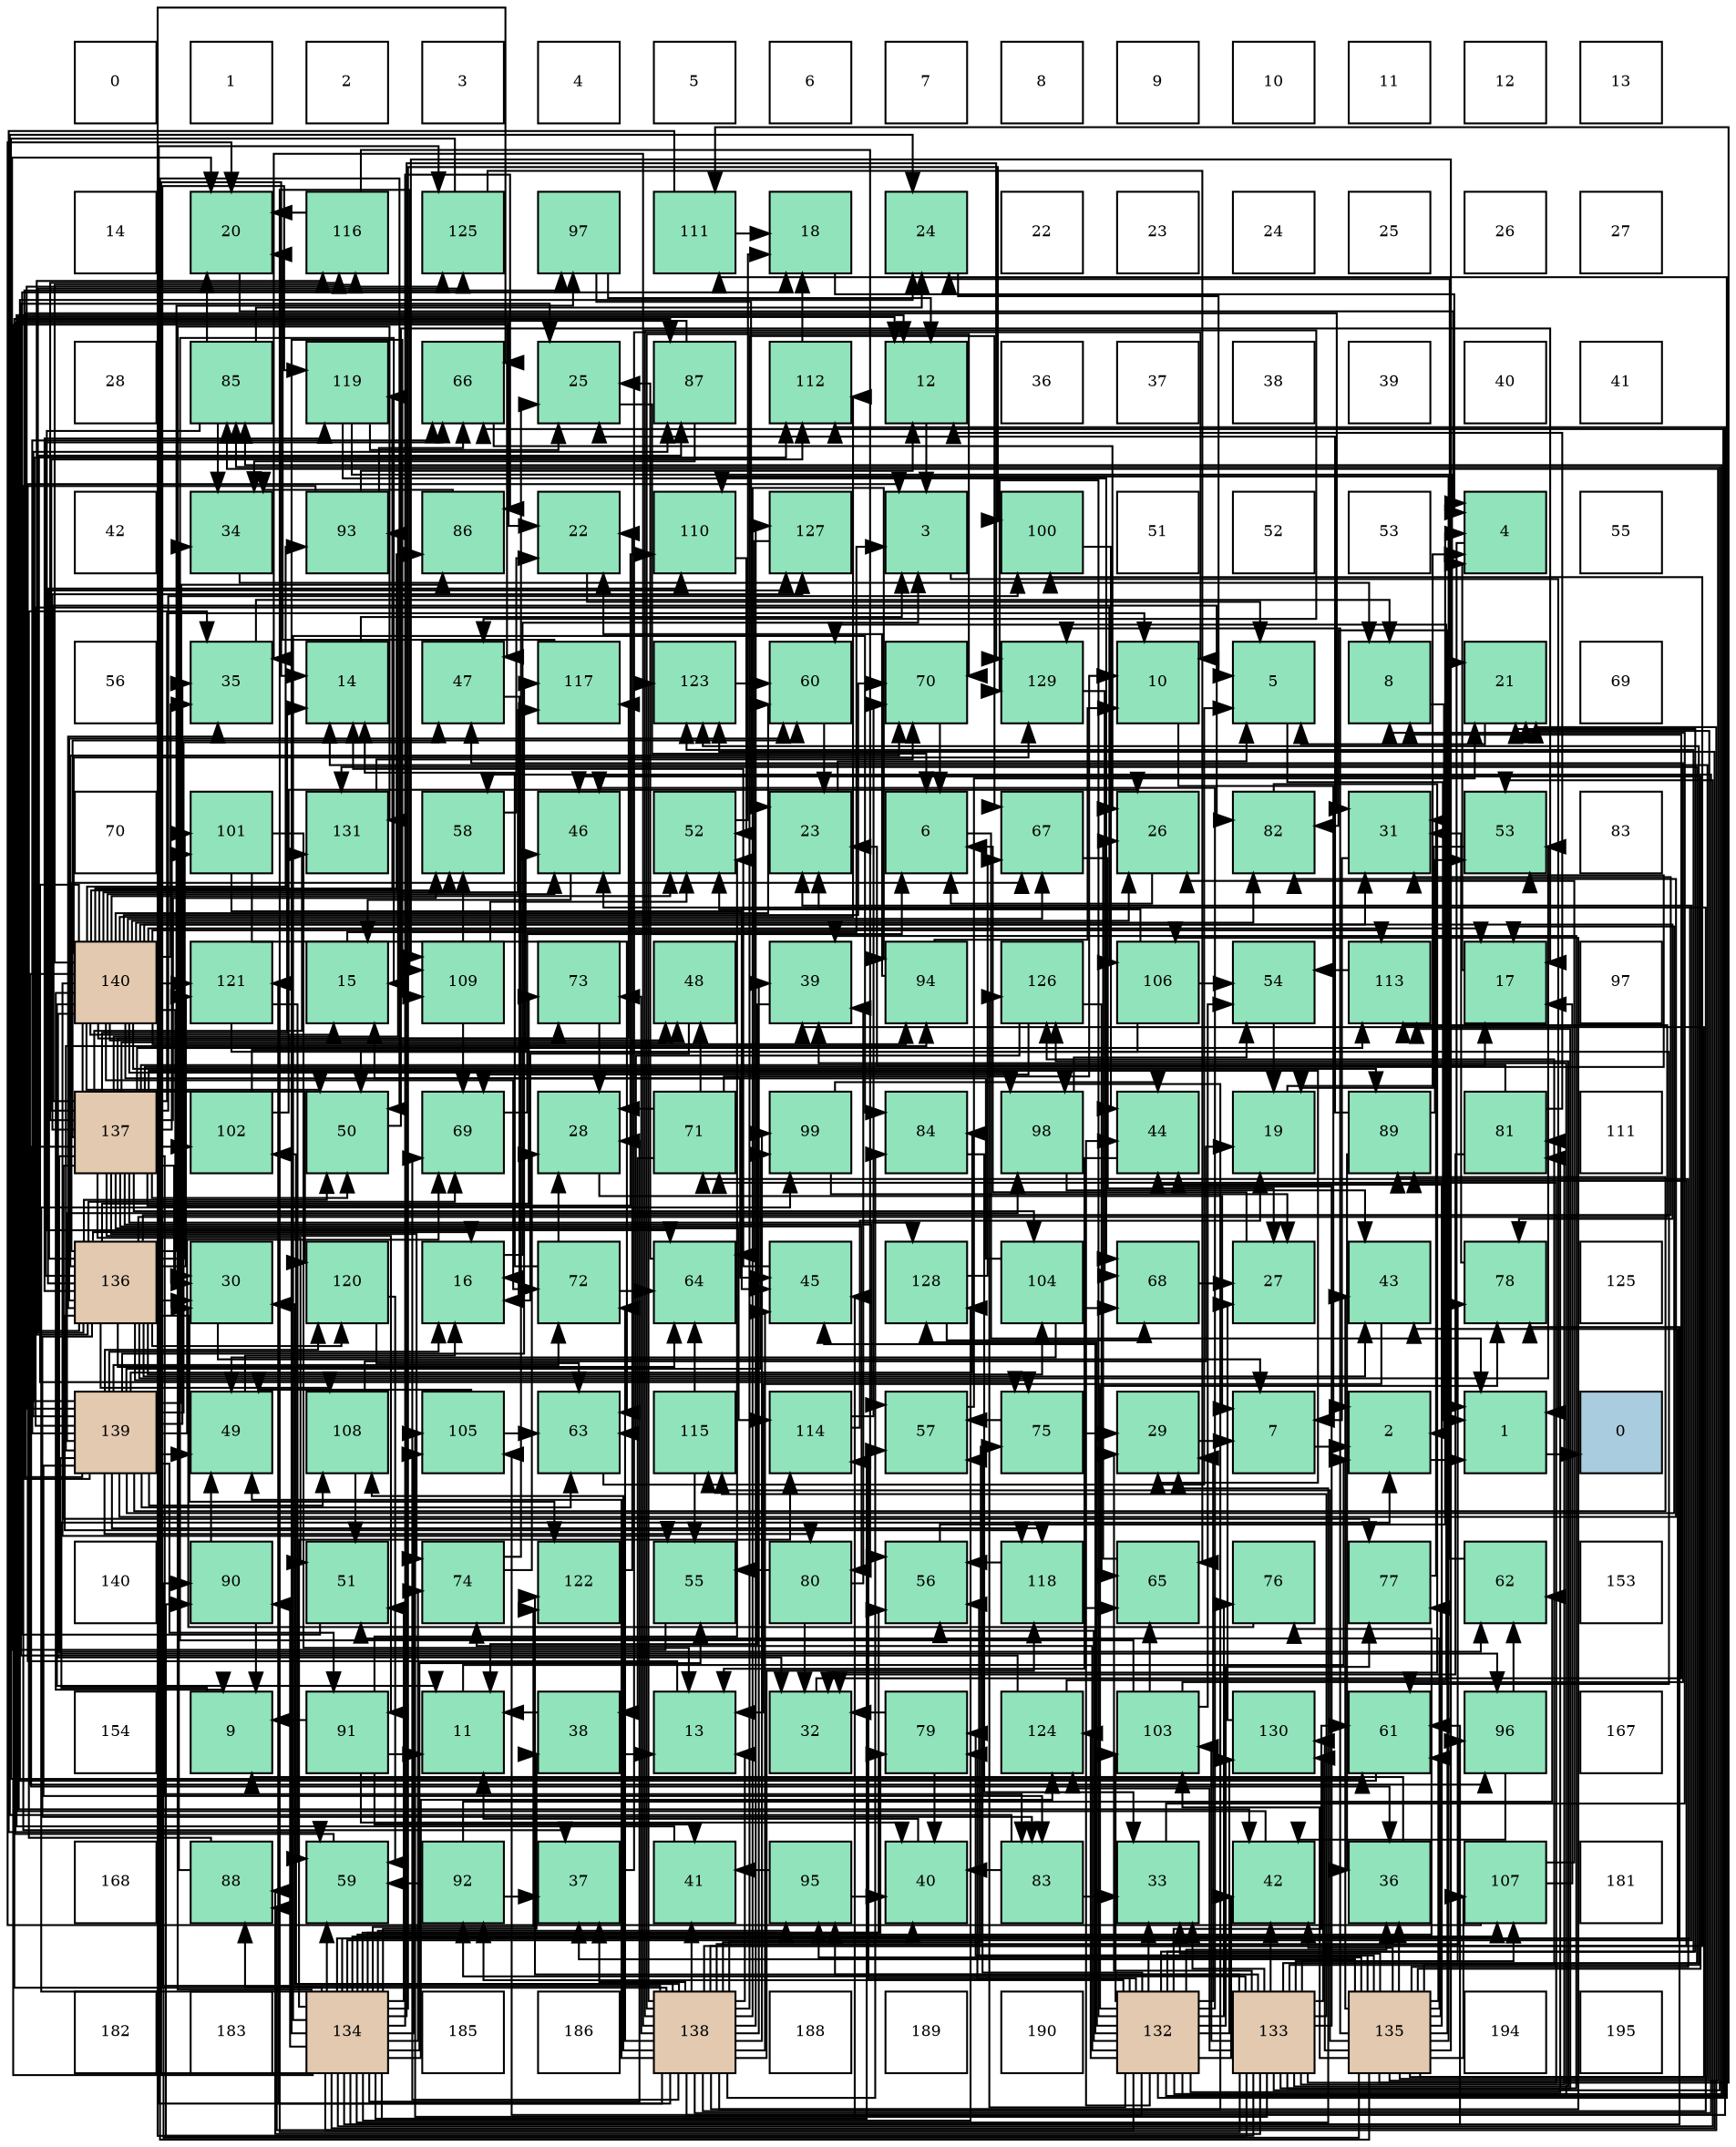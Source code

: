 digraph layout{
 rankdir=TB;
 splines=ortho;
 node [style=filled shape=square fixedsize=true width=0.6];
0[label="0", fontsize=8, fillcolor="#ffffff"];
1[label="1", fontsize=8, fillcolor="#ffffff"];
2[label="2", fontsize=8, fillcolor="#ffffff"];
3[label="3", fontsize=8, fillcolor="#ffffff"];
4[label="4", fontsize=8, fillcolor="#ffffff"];
5[label="5", fontsize=8, fillcolor="#ffffff"];
6[label="6", fontsize=8, fillcolor="#ffffff"];
7[label="7", fontsize=8, fillcolor="#ffffff"];
8[label="8", fontsize=8, fillcolor="#ffffff"];
9[label="9", fontsize=8, fillcolor="#ffffff"];
10[label="10", fontsize=8, fillcolor="#ffffff"];
11[label="11", fontsize=8, fillcolor="#ffffff"];
12[label="12", fontsize=8, fillcolor="#ffffff"];
13[label="13", fontsize=8, fillcolor="#ffffff"];
14[label="14", fontsize=8, fillcolor="#ffffff"];
15[label="20", fontsize=8, fillcolor="#91e3bb"];
16[label="116", fontsize=8, fillcolor="#91e3bb"];
17[label="125", fontsize=8, fillcolor="#91e3bb"];
18[label="97", fontsize=8, fillcolor="#91e3bb"];
19[label="111", fontsize=8, fillcolor="#91e3bb"];
20[label="18", fontsize=8, fillcolor="#91e3bb"];
21[label="24", fontsize=8, fillcolor="#91e3bb"];
22[label="22", fontsize=8, fillcolor="#ffffff"];
23[label="23", fontsize=8, fillcolor="#ffffff"];
24[label="24", fontsize=8, fillcolor="#ffffff"];
25[label="25", fontsize=8, fillcolor="#ffffff"];
26[label="26", fontsize=8, fillcolor="#ffffff"];
27[label="27", fontsize=8, fillcolor="#ffffff"];
28[label="28", fontsize=8, fillcolor="#ffffff"];
29[label="85", fontsize=8, fillcolor="#91e3bb"];
30[label="119", fontsize=8, fillcolor="#91e3bb"];
31[label="66", fontsize=8, fillcolor="#91e3bb"];
32[label="25", fontsize=8, fillcolor="#91e3bb"];
33[label="87", fontsize=8, fillcolor="#91e3bb"];
34[label="112", fontsize=8, fillcolor="#91e3bb"];
35[label="12", fontsize=8, fillcolor="#91e3bb"];
36[label="36", fontsize=8, fillcolor="#ffffff"];
37[label="37", fontsize=8, fillcolor="#ffffff"];
38[label="38", fontsize=8, fillcolor="#ffffff"];
39[label="39", fontsize=8, fillcolor="#ffffff"];
40[label="40", fontsize=8, fillcolor="#ffffff"];
41[label="41", fontsize=8, fillcolor="#ffffff"];
42[label="42", fontsize=8, fillcolor="#ffffff"];
43[label="34", fontsize=8, fillcolor="#91e3bb"];
44[label="93", fontsize=8, fillcolor="#91e3bb"];
45[label="86", fontsize=8, fillcolor="#91e3bb"];
46[label="22", fontsize=8, fillcolor="#91e3bb"];
47[label="110", fontsize=8, fillcolor="#91e3bb"];
48[label="127", fontsize=8, fillcolor="#91e3bb"];
49[label="3", fontsize=8, fillcolor="#91e3bb"];
50[label="100", fontsize=8, fillcolor="#91e3bb"];
51[label="51", fontsize=8, fillcolor="#ffffff"];
52[label="52", fontsize=8, fillcolor="#ffffff"];
53[label="53", fontsize=8, fillcolor="#ffffff"];
54[label="4", fontsize=8, fillcolor="#91e3bb"];
55[label="55", fontsize=8, fillcolor="#ffffff"];
56[label="56", fontsize=8, fillcolor="#ffffff"];
57[label="35", fontsize=8, fillcolor="#91e3bb"];
58[label="14", fontsize=8, fillcolor="#91e3bb"];
59[label="47", fontsize=8, fillcolor="#91e3bb"];
60[label="117", fontsize=8, fillcolor="#91e3bb"];
61[label="123", fontsize=8, fillcolor="#91e3bb"];
62[label="60", fontsize=8, fillcolor="#91e3bb"];
63[label="70", fontsize=8, fillcolor="#91e3bb"];
64[label="129", fontsize=8, fillcolor="#91e3bb"];
65[label="10", fontsize=8, fillcolor="#91e3bb"];
66[label="5", fontsize=8, fillcolor="#91e3bb"];
67[label="8", fontsize=8, fillcolor="#91e3bb"];
68[label="21", fontsize=8, fillcolor="#91e3bb"];
69[label="69", fontsize=8, fillcolor="#ffffff"];
70[label="70", fontsize=8, fillcolor="#ffffff"];
71[label="101", fontsize=8, fillcolor="#91e3bb"];
72[label="131", fontsize=8, fillcolor="#91e3bb"];
73[label="58", fontsize=8, fillcolor="#91e3bb"];
74[label="46", fontsize=8, fillcolor="#91e3bb"];
75[label="52", fontsize=8, fillcolor="#91e3bb"];
76[label="23", fontsize=8, fillcolor="#91e3bb"];
77[label="6", fontsize=8, fillcolor="#91e3bb"];
78[label="67", fontsize=8, fillcolor="#91e3bb"];
79[label="26", fontsize=8, fillcolor="#91e3bb"];
80[label="82", fontsize=8, fillcolor="#91e3bb"];
81[label="31", fontsize=8, fillcolor="#91e3bb"];
82[label="53", fontsize=8, fillcolor="#91e3bb"];
83[label="83", fontsize=8, fillcolor="#ffffff"];
84[label="140", fontsize=8, fillcolor="#e3c9af"];
85[label="121", fontsize=8, fillcolor="#91e3bb"];
86[label="15", fontsize=8, fillcolor="#91e3bb"];
87[label="109", fontsize=8, fillcolor="#91e3bb"];
88[label="73", fontsize=8, fillcolor="#91e3bb"];
89[label="48", fontsize=8, fillcolor="#91e3bb"];
90[label="39", fontsize=8, fillcolor="#91e3bb"];
91[label="94", fontsize=8, fillcolor="#91e3bb"];
92[label="126", fontsize=8, fillcolor="#91e3bb"];
93[label="106", fontsize=8, fillcolor="#91e3bb"];
94[label="54", fontsize=8, fillcolor="#91e3bb"];
95[label="113", fontsize=8, fillcolor="#91e3bb"];
96[label="17", fontsize=8, fillcolor="#91e3bb"];
97[label="97", fontsize=8, fillcolor="#ffffff"];
98[label="137", fontsize=8, fillcolor="#e3c9af"];
99[label="102", fontsize=8, fillcolor="#91e3bb"];
100[label="50", fontsize=8, fillcolor="#91e3bb"];
101[label="69", fontsize=8, fillcolor="#91e3bb"];
102[label="28", fontsize=8, fillcolor="#91e3bb"];
103[label="71", fontsize=8, fillcolor="#91e3bb"];
104[label="99", fontsize=8, fillcolor="#91e3bb"];
105[label="84", fontsize=8, fillcolor="#91e3bb"];
106[label="98", fontsize=8, fillcolor="#91e3bb"];
107[label="44", fontsize=8, fillcolor="#91e3bb"];
108[label="19", fontsize=8, fillcolor="#91e3bb"];
109[label="89", fontsize=8, fillcolor="#91e3bb"];
110[label="81", fontsize=8, fillcolor="#91e3bb"];
111[label="111", fontsize=8, fillcolor="#ffffff"];
112[label="136", fontsize=8, fillcolor="#e3c9af"];
113[label="30", fontsize=8, fillcolor="#91e3bb"];
114[label="120", fontsize=8, fillcolor="#91e3bb"];
115[label="16", fontsize=8, fillcolor="#91e3bb"];
116[label="72", fontsize=8, fillcolor="#91e3bb"];
117[label="64", fontsize=8, fillcolor="#91e3bb"];
118[label="45", fontsize=8, fillcolor="#91e3bb"];
119[label="128", fontsize=8, fillcolor="#91e3bb"];
120[label="104", fontsize=8, fillcolor="#91e3bb"];
121[label="68", fontsize=8, fillcolor="#91e3bb"];
122[label="27", fontsize=8, fillcolor="#91e3bb"];
123[label="43", fontsize=8, fillcolor="#91e3bb"];
124[label="78", fontsize=8, fillcolor="#91e3bb"];
125[label="125", fontsize=8, fillcolor="#ffffff"];
126[label="139", fontsize=8, fillcolor="#e3c9af"];
127[label="49", fontsize=8, fillcolor="#91e3bb"];
128[label="108", fontsize=8, fillcolor="#91e3bb"];
129[label="105", fontsize=8, fillcolor="#91e3bb"];
130[label="63", fontsize=8, fillcolor="#91e3bb"];
131[label="115", fontsize=8, fillcolor="#91e3bb"];
132[label="114", fontsize=8, fillcolor="#91e3bb"];
133[label="57", fontsize=8, fillcolor="#91e3bb"];
134[label="75", fontsize=8, fillcolor="#91e3bb"];
135[label="29", fontsize=8, fillcolor="#91e3bb"];
136[label="7", fontsize=8, fillcolor="#91e3bb"];
137[label="2", fontsize=8, fillcolor="#91e3bb"];
138[label="1", fontsize=8, fillcolor="#91e3bb"];
139[label="0", fontsize=8, fillcolor="#a9ccde"];
140[label="140", fontsize=8, fillcolor="#ffffff"];
141[label="90", fontsize=8, fillcolor="#91e3bb"];
142[label="51", fontsize=8, fillcolor="#91e3bb"];
143[label="74", fontsize=8, fillcolor="#91e3bb"];
144[label="122", fontsize=8, fillcolor="#91e3bb"];
145[label="55", fontsize=8, fillcolor="#91e3bb"];
146[label="80", fontsize=8, fillcolor="#91e3bb"];
147[label="56", fontsize=8, fillcolor="#91e3bb"];
148[label="118", fontsize=8, fillcolor="#91e3bb"];
149[label="65", fontsize=8, fillcolor="#91e3bb"];
150[label="76", fontsize=8, fillcolor="#91e3bb"];
151[label="77", fontsize=8, fillcolor="#91e3bb"];
152[label="62", fontsize=8, fillcolor="#91e3bb"];
153[label="153", fontsize=8, fillcolor="#ffffff"];
154[label="154", fontsize=8, fillcolor="#ffffff"];
155[label="9", fontsize=8, fillcolor="#91e3bb"];
156[label="91", fontsize=8, fillcolor="#91e3bb"];
157[label="11", fontsize=8, fillcolor="#91e3bb"];
158[label="38", fontsize=8, fillcolor="#91e3bb"];
159[label="13", fontsize=8, fillcolor="#91e3bb"];
160[label="32", fontsize=8, fillcolor="#91e3bb"];
161[label="79", fontsize=8, fillcolor="#91e3bb"];
162[label="124", fontsize=8, fillcolor="#91e3bb"];
163[label="103", fontsize=8, fillcolor="#91e3bb"];
164[label="130", fontsize=8, fillcolor="#91e3bb"];
165[label="61", fontsize=8, fillcolor="#91e3bb"];
166[label="96", fontsize=8, fillcolor="#91e3bb"];
167[label="167", fontsize=8, fillcolor="#ffffff"];
168[label="168", fontsize=8, fillcolor="#ffffff"];
169[label="88", fontsize=8, fillcolor="#91e3bb"];
170[label="59", fontsize=8, fillcolor="#91e3bb"];
171[label="92", fontsize=8, fillcolor="#91e3bb"];
172[label="37", fontsize=8, fillcolor="#91e3bb"];
173[label="41", fontsize=8, fillcolor="#91e3bb"];
174[label="95", fontsize=8, fillcolor="#91e3bb"];
175[label="40", fontsize=8, fillcolor="#91e3bb"];
176[label="83", fontsize=8, fillcolor="#91e3bb"];
177[label="33", fontsize=8, fillcolor="#91e3bb"];
178[label="42", fontsize=8, fillcolor="#91e3bb"];
179[label="36", fontsize=8, fillcolor="#91e3bb"];
180[label="107", fontsize=8, fillcolor="#91e3bb"];
181[label="181", fontsize=8, fillcolor="#ffffff"];
182[label="182", fontsize=8, fillcolor="#ffffff"];
183[label="183", fontsize=8, fillcolor="#ffffff"];
184[label="134", fontsize=8, fillcolor="#e3c9af"];
185[label="185", fontsize=8, fillcolor="#ffffff"];
186[label="186", fontsize=8, fillcolor="#ffffff"];
187[label="138", fontsize=8, fillcolor="#e3c9af"];
188[label="188", fontsize=8, fillcolor="#ffffff"];
189[label="189", fontsize=8, fillcolor="#ffffff"];
190[label="190", fontsize=8, fillcolor="#ffffff"];
191[label="132", fontsize=8, fillcolor="#e3c9af"];
192[label="133", fontsize=8, fillcolor="#e3c9af"];
193[label="135", fontsize=8, fillcolor="#e3c9af"];
194[label="194", fontsize=8, fillcolor="#ffffff"];
195[label="195", fontsize=8, fillcolor="#ffffff"];
edge [constraint=false, style=vis];138 -> 139;
137 -> 138;
49 -> 138;
54 -> 138;
66 -> 138;
77 -> 138;
136 -> 137;
67 -> 137;
155 -> 137;
65 -> 137;
157 -> 137;
35 -> 49;
159 -> 49;
58 -> 49;
86 -> 49;
115 -> 49;
96 -> 54;
20 -> 54;
108 -> 54;
15 -> 54;
68 -> 66;
46 -> 66;
76 -> 66;
21 -> 66;
32 -> 77;
79 -> 77;
122 -> 77;
102 -> 136;
135 -> 136;
113 -> 136;
81 -> 136;
160 -> 67;
177 -> 67;
43 -> 67;
57 -> 67;
179 -> 155;
172 -> 65;
158 -> 157;
158 -> 159;
90 -> 157;
175 -> 157;
173 -> 35;
178 -> 35;
123 -> 159;
107 -> 159;
118 -> 58;
74 -> 86;
59 -> 115;
89 -> 115;
127 -> 115;
100 -> 96;
142 -> 20;
75 -> 20;
82 -> 108;
94 -> 108;
145 -> 15;
147 -> 54;
133 -> 68;
73 -> 46;
170 -> 46;
62 -> 76;
165 -> 21;
152 -> 21;
130 -> 66;
117 -> 32;
149 -> 79;
31 -> 79;
78 -> 122;
121 -> 122;
101 -> 77;
63 -> 77;
103 -> 65;
103 -> 102;
103 -> 158;
103 -> 89;
116 -> 58;
116 -> 102;
116 -> 117;
88 -> 102;
143 -> 32;
143 -> 102;
134 -> 135;
134 -> 133;
150 -> 113;
151 -> 81;
124 -> 81;
161 -> 160;
161 -> 175;
146 -> 160;
146 -> 90;
146 -> 145;
110 -> 35;
110 -> 76;
110 -> 160;
80 -> 160;
176 -> 21;
176 -> 177;
176 -> 175;
105 -> 177;
29 -> 15;
29 -> 21;
29 -> 43;
29 -> 117;
45 -> 43;
33 -> 43;
33 -> 178;
169 -> 43;
169 -> 57;
109 -> 32;
109 -> 179;
109 -> 82;
141 -> 155;
141 -> 127;
156 -> 155;
156 -> 157;
156 -> 175;
156 -> 173;
156 -> 75;
171 -> 172;
171 -> 170;
171 -> 152;
44 -> 35;
44 -> 172;
44 -> 31;
91 -> 65;
91 -> 46;
174 -> 175;
174 -> 173;
166 -> 178;
166 -> 152;
18 -> 35;
18 -> 76;
106 -> 123;
106 -> 94;
104 -> 122;
104 -> 107;
50 -> 107;
71 -> 159;
71 -> 118;
71 -> 130;
99 -> 79;
99 -> 74;
163 -> 86;
163 -> 59;
163 -> 94;
163 -> 149;
120 -> 86;
120 -> 127;
120 -> 121;
129 -> 127;
129 -> 130;
93 -> 100;
93 -> 75;
93 -> 94;
180 -> 96;
180 -> 15;
180 -> 79;
128 -> 108;
128 -> 142;
87 -> 75;
87 -> 73;
87 -> 101;
47 -> 75;
19 -> 20;
19 -> 170;
34 -> 20;
95 -> 94;
132 -> 108;
132 -> 63;
131 -> 145;
131 -> 117;
16 -> 15;
16 -> 147;
60 -> 15;
148 -> 147;
148 -> 149;
30 -> 68;
30 -> 32;
30 -> 121;
114 -> 170;
114 -> 130;
85 -> 170;
85 -> 165;
144 -> 46;
61 -> 62;
162 -> 32;
162 -> 62;
17 -> 165;
17 -> 149;
92 -> 130;
92 -> 149;
92 -> 101;
48 -> 117;
119 -> 78;
119 -> 121;
64 -> 121;
164 -> 122;
72 -> 63;
191 -> 68;
191 -> 135;
191 -> 177;
191 -> 179;
191 -> 90;
191 -> 178;
191 -> 107;
191 -> 118;
191 -> 74;
191 -> 147;
191 -> 133;
191 -> 165;
191 -> 31;
191 -> 143;
191 -> 150;
191 -> 151;
191 -> 124;
191 -> 161;
191 -> 110;
191 -> 29;
191 -> 169;
191 -> 171;
191 -> 163;
191 -> 129;
191 -> 19;
191 -> 132;
191 -> 61;
191 -> 162;
191 -> 92;
191 -> 119;
191 -> 64;
191 -> 164;
192 -> 135;
192 -> 177;
192 -> 90;
192 -> 178;
192 -> 107;
192 -> 31;
192 -> 103;
192 -> 124;
192 -> 110;
192 -> 29;
192 -> 169;
192 -> 141;
192 -> 171;
192 -> 174;
192 -> 163;
192 -> 129;
192 -> 180;
192 -> 87;
192 -> 95;
192 -> 131;
192 -> 144;
192 -> 61;
192 -> 162;
192 -> 92;
192 -> 164;
192 -> 72;
184 -> 58;
184 -> 68;
184 -> 76;
184 -> 102;
184 -> 135;
184 -> 158;
184 -> 123;
184 -> 118;
184 -> 74;
184 -> 59;
184 -> 142;
184 -> 82;
184 -> 145;
184 -> 147;
184 -> 133;
184 -> 170;
184 -> 165;
184 -> 143;
184 -> 150;
184 -> 124;
184 -> 161;
184 -> 105;
184 -> 45;
184 -> 169;
184 -> 141;
184 -> 174;
184 -> 104;
184 -> 50;
184 -> 129;
184 -> 180;
184 -> 87;
184 -> 132;
184 -> 144;
184 -> 61;
184 -> 162;
184 -> 119;
184 -> 64;
184 -> 72;
193 -> 58;
193 -> 68;
193 -> 177;
193 -> 179;
193 -> 172;
193 -> 90;
193 -> 178;
193 -> 123;
193 -> 107;
193 -> 74;
193 -> 100;
193 -> 142;
193 -> 147;
193 -> 165;
193 -> 103;
193 -> 151;
193 -> 161;
193 -> 80;
193 -> 29;
193 -> 141;
193 -> 174;
193 -> 163;
193 -> 180;
193 -> 87;
193 -> 47;
193 -> 19;
193 -> 131;
193 -> 92;
193 -> 64;
193 -> 164;
112 -> 115;
112 -> 113;
112 -> 81;
112 -> 57;
112 -> 123;
112 -> 100;
112 -> 82;
112 -> 62;
112 -> 117;
112 -> 31;
112 -> 78;
112 -> 101;
112 -> 63;
112 -> 88;
112 -> 134;
112 -> 176;
112 -> 33;
112 -> 18;
112 -> 71;
112 -> 120;
112 -> 128;
112 -> 47;
112 -> 95;
112 -> 16;
112 -> 148;
112 -> 30;
112 -> 114;
112 -> 85;
112 -> 144;
112 -> 17;
112 -> 48;
98 -> 65;
98 -> 58;
98 -> 96;
98 -> 135;
98 -> 113;
98 -> 179;
98 -> 89;
98 -> 100;
98 -> 142;
98 -> 82;
98 -> 133;
98 -> 73;
98 -> 62;
98 -> 152;
98 -> 143;
98 -> 151;
98 -> 146;
98 -> 80;
98 -> 176;
98 -> 156;
98 -> 44;
98 -> 50;
98 -> 71;
98 -> 99;
98 -> 120;
98 -> 47;
98 -> 34;
98 -> 95;
98 -> 132;
98 -> 16;
98 -> 60;
98 -> 48;
98 -> 119;
98 -> 72;
187 -> 159;
187 -> 76;
187 -> 113;
187 -> 57;
187 -> 172;
187 -> 90;
187 -> 175;
187 -> 173;
187 -> 118;
187 -> 59;
187 -> 127;
187 -> 73;
187 -> 78;
187 -> 101;
187 -> 63;
187 -> 116;
187 -> 88;
187 -> 134;
187 -> 105;
187 -> 33;
187 -> 109;
187 -> 91;
187 -> 166;
187 -> 106;
187 -> 104;
187 -> 50;
187 -> 99;
187 -> 93;
187 -> 128;
187 -> 34;
187 -> 148;
187 -> 30;
187 -> 85;
187 -> 61;
187 -> 17;
187 -> 48;
126 -> 115;
126 -> 96;
126 -> 81;
126 -> 57;
126 -> 59;
126 -> 127;
126 -> 130;
126 -> 31;
126 -> 101;
126 -> 116;
126 -> 146;
126 -> 80;
126 -> 176;
126 -> 105;
126 -> 45;
126 -> 33;
126 -> 109;
126 -> 156;
126 -> 91;
126 -> 166;
126 -> 18;
126 -> 106;
126 -> 104;
126 -> 93;
126 -> 128;
126 -> 34;
126 -> 60;
126 -> 148;
126 -> 114;
126 -> 17;
84 -> 155;
84 -> 157;
84 -> 86;
84 -> 96;
84 -> 79;
84 -> 113;
84 -> 81;
84 -> 160;
84 -> 57;
84 -> 118;
84 -> 74;
84 -> 89;
84 -> 100;
84 -> 75;
84 -> 145;
84 -> 73;
84 -> 62;
84 -> 78;
84 -> 63;
84 -> 116;
84 -> 88;
84 -> 134;
84 -> 124;
84 -> 80;
84 -> 45;
84 -> 109;
84 -> 44;
84 -> 91;
84 -> 166;
84 -> 106;
84 -> 34;
84 -> 95;
84 -> 16;
84 -> 60;
84 -> 30;
84 -> 114;
84 -> 85;
84 -> 64;
edge [constraint=true, style=invis];
0 -> 14 -> 28 -> 42 -> 56 -> 70 -> 84 -> 98 -> 112 -> 126 -> 140 -> 154 -> 168 -> 182;
1 -> 15 -> 29 -> 43 -> 57 -> 71 -> 85 -> 99 -> 113 -> 127 -> 141 -> 155 -> 169 -> 183;
2 -> 16 -> 30 -> 44 -> 58 -> 72 -> 86 -> 100 -> 114 -> 128 -> 142 -> 156 -> 170 -> 184;
3 -> 17 -> 31 -> 45 -> 59 -> 73 -> 87 -> 101 -> 115 -> 129 -> 143 -> 157 -> 171 -> 185;
4 -> 18 -> 32 -> 46 -> 60 -> 74 -> 88 -> 102 -> 116 -> 130 -> 144 -> 158 -> 172 -> 186;
5 -> 19 -> 33 -> 47 -> 61 -> 75 -> 89 -> 103 -> 117 -> 131 -> 145 -> 159 -> 173 -> 187;
6 -> 20 -> 34 -> 48 -> 62 -> 76 -> 90 -> 104 -> 118 -> 132 -> 146 -> 160 -> 174 -> 188;
7 -> 21 -> 35 -> 49 -> 63 -> 77 -> 91 -> 105 -> 119 -> 133 -> 147 -> 161 -> 175 -> 189;
8 -> 22 -> 36 -> 50 -> 64 -> 78 -> 92 -> 106 -> 120 -> 134 -> 148 -> 162 -> 176 -> 190;
9 -> 23 -> 37 -> 51 -> 65 -> 79 -> 93 -> 107 -> 121 -> 135 -> 149 -> 163 -> 177 -> 191;
10 -> 24 -> 38 -> 52 -> 66 -> 80 -> 94 -> 108 -> 122 -> 136 -> 150 -> 164 -> 178 -> 192;
11 -> 25 -> 39 -> 53 -> 67 -> 81 -> 95 -> 109 -> 123 -> 137 -> 151 -> 165 -> 179 -> 193;
12 -> 26 -> 40 -> 54 -> 68 -> 82 -> 96 -> 110 -> 124 -> 138 -> 152 -> 166 -> 180 -> 194;
13 -> 27 -> 41 -> 55 -> 69 -> 83 -> 97 -> 111 -> 125 -> 139 -> 153 -> 167 -> 181 -> 195;
rank = same {0 -> 1 -> 2 -> 3 -> 4 -> 5 -> 6 -> 7 -> 8 -> 9 -> 10 -> 11 -> 12 -> 13};
rank = same {14 -> 15 -> 16 -> 17 -> 18 -> 19 -> 20 -> 21 -> 22 -> 23 -> 24 -> 25 -> 26 -> 27};
rank = same {28 -> 29 -> 30 -> 31 -> 32 -> 33 -> 34 -> 35 -> 36 -> 37 -> 38 -> 39 -> 40 -> 41};
rank = same {42 -> 43 -> 44 -> 45 -> 46 -> 47 -> 48 -> 49 -> 50 -> 51 -> 52 -> 53 -> 54 -> 55};
rank = same {56 -> 57 -> 58 -> 59 -> 60 -> 61 -> 62 -> 63 -> 64 -> 65 -> 66 -> 67 -> 68 -> 69};
rank = same {70 -> 71 -> 72 -> 73 -> 74 -> 75 -> 76 -> 77 -> 78 -> 79 -> 80 -> 81 -> 82 -> 83};
rank = same {84 -> 85 -> 86 -> 87 -> 88 -> 89 -> 90 -> 91 -> 92 -> 93 -> 94 -> 95 -> 96 -> 97};
rank = same {98 -> 99 -> 100 -> 101 -> 102 -> 103 -> 104 -> 105 -> 106 -> 107 -> 108 -> 109 -> 110 -> 111};
rank = same {112 -> 113 -> 114 -> 115 -> 116 -> 117 -> 118 -> 119 -> 120 -> 121 -> 122 -> 123 -> 124 -> 125};
rank = same {126 -> 127 -> 128 -> 129 -> 130 -> 131 -> 132 -> 133 -> 134 -> 135 -> 136 -> 137 -> 138 -> 139};
rank = same {140 -> 141 -> 142 -> 143 -> 144 -> 145 -> 146 -> 147 -> 148 -> 149 -> 150 -> 151 -> 152 -> 153};
rank = same {154 -> 155 -> 156 -> 157 -> 158 -> 159 -> 160 -> 161 -> 162 -> 163 -> 164 -> 165 -> 166 -> 167};
rank = same {168 -> 169 -> 170 -> 171 -> 172 -> 173 -> 174 -> 175 -> 176 -> 177 -> 178 -> 179 -> 180 -> 181};
rank = same {182 -> 183 -> 184 -> 185 -> 186 -> 187 -> 188 -> 189 -> 190 -> 191 -> 192 -> 193 -> 194 -> 195};
}